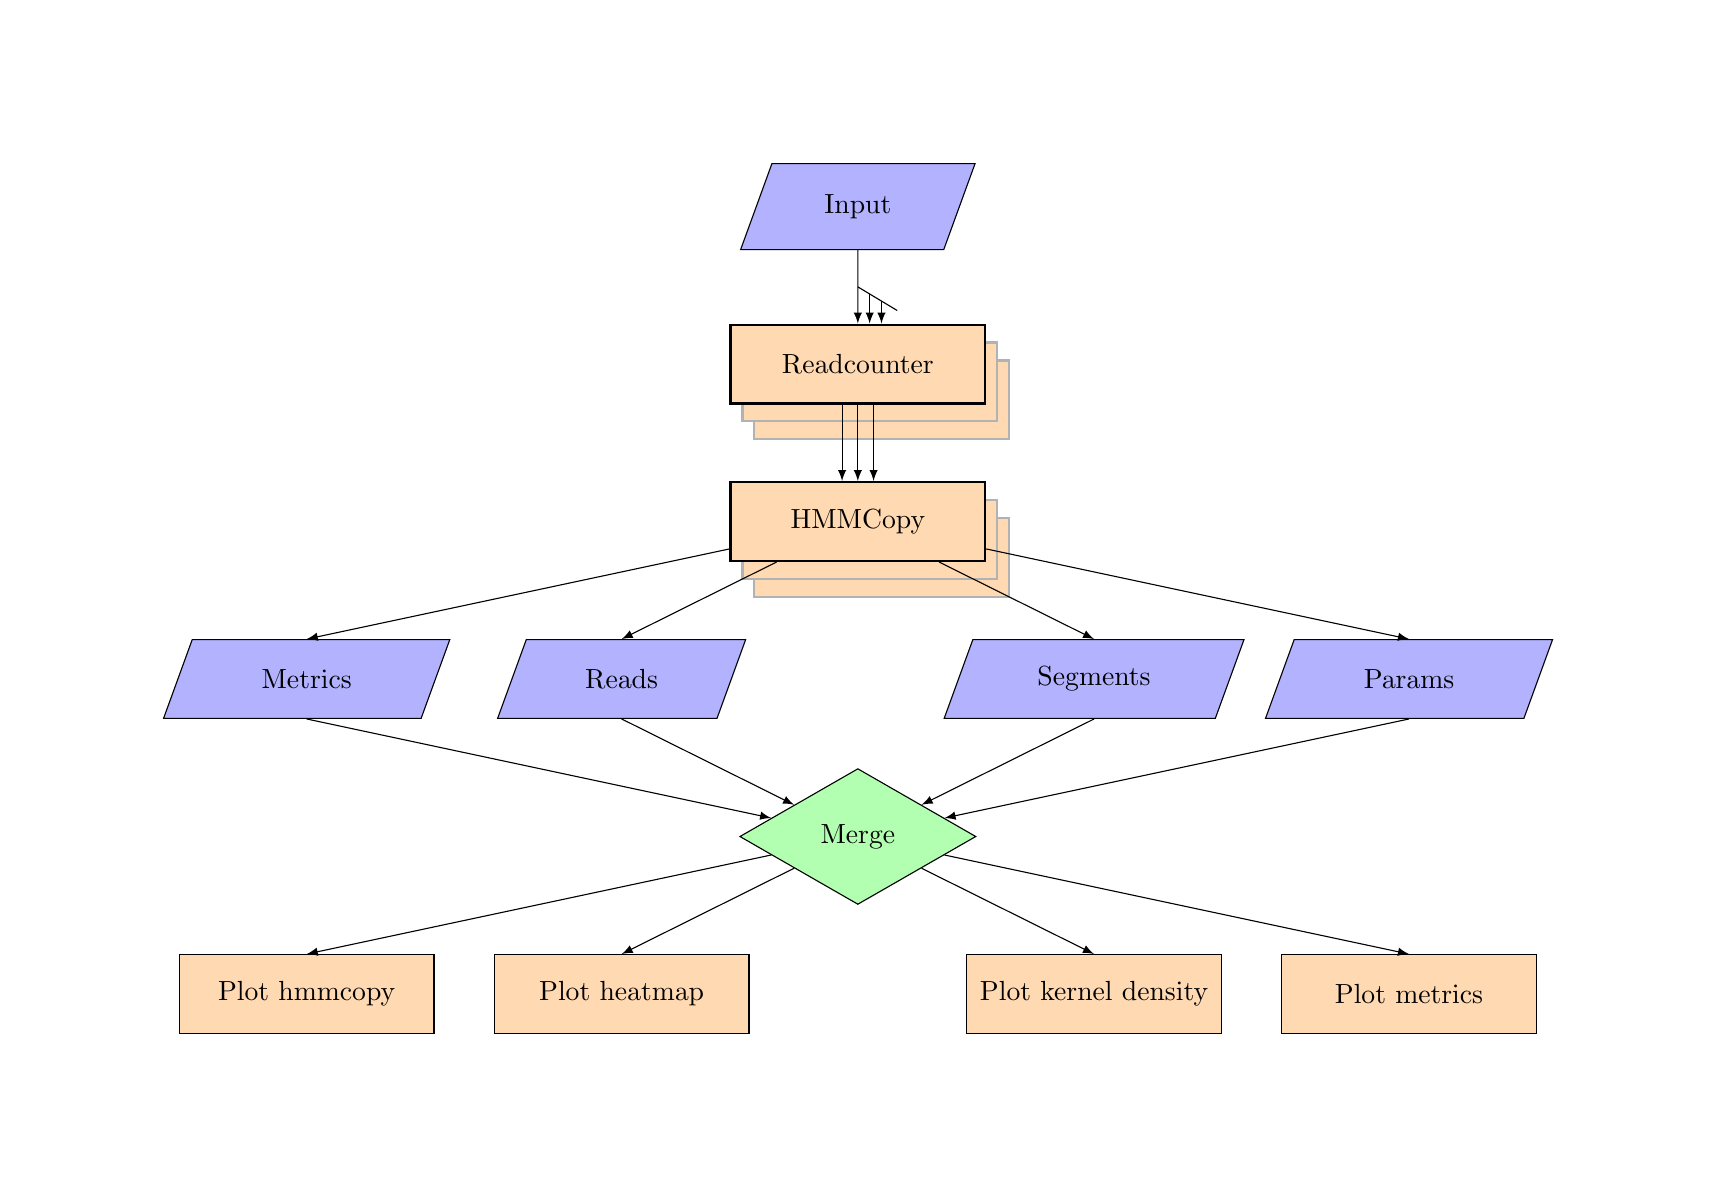 \documentclass[class=minimal,border=2pt]{standalone}
\usepackage[utf8]{inputenc}
\usepackage{tikz}
\usepackage{adjustbox}
\usetikzlibrary{shapes.geometric, arrows, shadows, positioning, calc}
\pagenumbering{gobble}

\tikzset{multiple/.style = {double copy shadow={shadow xshift=1ex,shadow
         yshift=-1.5ex,draw=black!30},fill=white,draw=black,thick,minimum height = 1cm,minimum
           width=2cm},
         ordinary/.style = {rectangle,draw,thick,minimum height = 1cm,minimum width=2cm}}

\tikzstyle{startstop} = [rectangle, rounded corners, minimum width=3cm, minimum height=1cm,text centered, draw=black, fill=red!30]
\tikzstyle{io} = [trapezium, trapezium left angle=70, trapezium right angle=110, minimum width=3cm, minimum height=1cm, text centered, draw=black, fill=blue!30]
\tikzstyle{process} = [rectangle, minimum width=3cm, minimum height=1cm, text centered, text width=3cm, draw=black, fill=orange!30]
\tikzstyle{pprocess} = [multiple, minimum width=3cm, minimum height=1cm, text centered, text width=3cm, draw=black, fill=orange!30]

\tikzstyle{decision} = [diamond, minimum width=3cm, minimum height=1cm, text centered, draw=black, fill=green!30]
\tikzstyle{arrow} = [thick,->,>=stealth]

\begin{document}
\begin{adjustbox}{margin=2cm}

\begin{tikzpicture}[node distance=2cm]

\node (in1) [io] {Input};

\node (readcounter) [pprocess, below of=in1] {Readcounter};
\draw[-latex] (in1) -- coordinate (ab) (readcounter);
\draw (ab) -- ++(0.5,-0.3)coordinate[pos=.3](ab1) coordinate[pos=.6](ab2);
\draw[-latex] (ab1) -- ($(readcounter.north east)!(ab1)!(readcounter.north west)$);
\draw[-latex] (ab2) -- ($(readcounter.north west)!(ab2)!(readcounter.north east)$);

\node (hmmcopy) [pprocess, below of=readcounter] {HMMCopy};
\draw[-latex] (readcounter.south) -- (hmmcopy.north);
\draw[-latex] ([xshift=0.2 cm]readcounter.south) -- ([xshift=0.2 cm]hmmcopy.north);
\draw[-latex] ([xshift=-0.2 cm]readcounter.south) -- ([xshift=-0.2 cm]hmmcopy.north);

\node (segs) [io, below of=hmmcopy, xshift = 3cm] {Segments};
\draw[-latex] (hmmcopy) -- (segs.north);

\node (params) [io, below of=hmmcopy, xshift = 7cm] {Params};
\draw[-latex] (hmmcopy) -- (params.north);

\node (reads) [io, below of=hmmcopy, xshift = -3cm] {Reads};
\draw[-latex] (hmmcopy) -- (reads.north);

\node (metrics) [io, below of=hmmcopy, xshift = -7cm] {Metrics};
\draw[-latex] (hmmcopy) -- (metrics.north);

\node (merge_metrics) [decision, below of=hmmcopy, yshift=-2cm] {Merge};
\draw[-latex] (metrics.south) -- (merge_metrics);
\draw[-latex] (params.south) -- (merge_metrics);
\draw[-latex] (reads.south) -- (merge_metrics);
\draw[-latex] (segs.south) -- (merge_metrics);

\node (plot_metrics) [process, below of=merge_metrics,xshift=7cm] {Plot metrics};
\draw[-latex] (merge_metrics) -- (plot_metrics.north);

\node (plot_kernel) [process, below of=merge_metrics, xshift=3cm] {Plot kernel density};
\draw[-latex] (merge_metrics) -- (plot_kernel.north);


\node (plot_hmap) [process, below of=merge_metrics,xshift=-3cm] {Plot heatmap};
\draw[-latex] (merge_metrics) -- (plot_hmap.north);

\node (plot_hmm) [process, below of=merge_metrics,xshift=-7cm] {Plot hmmcopy};
\draw[-latex] (merge_metrics) -- (plot_hmm.north);

\end{tikzpicture}

\end{adjustbox}
\end{document}